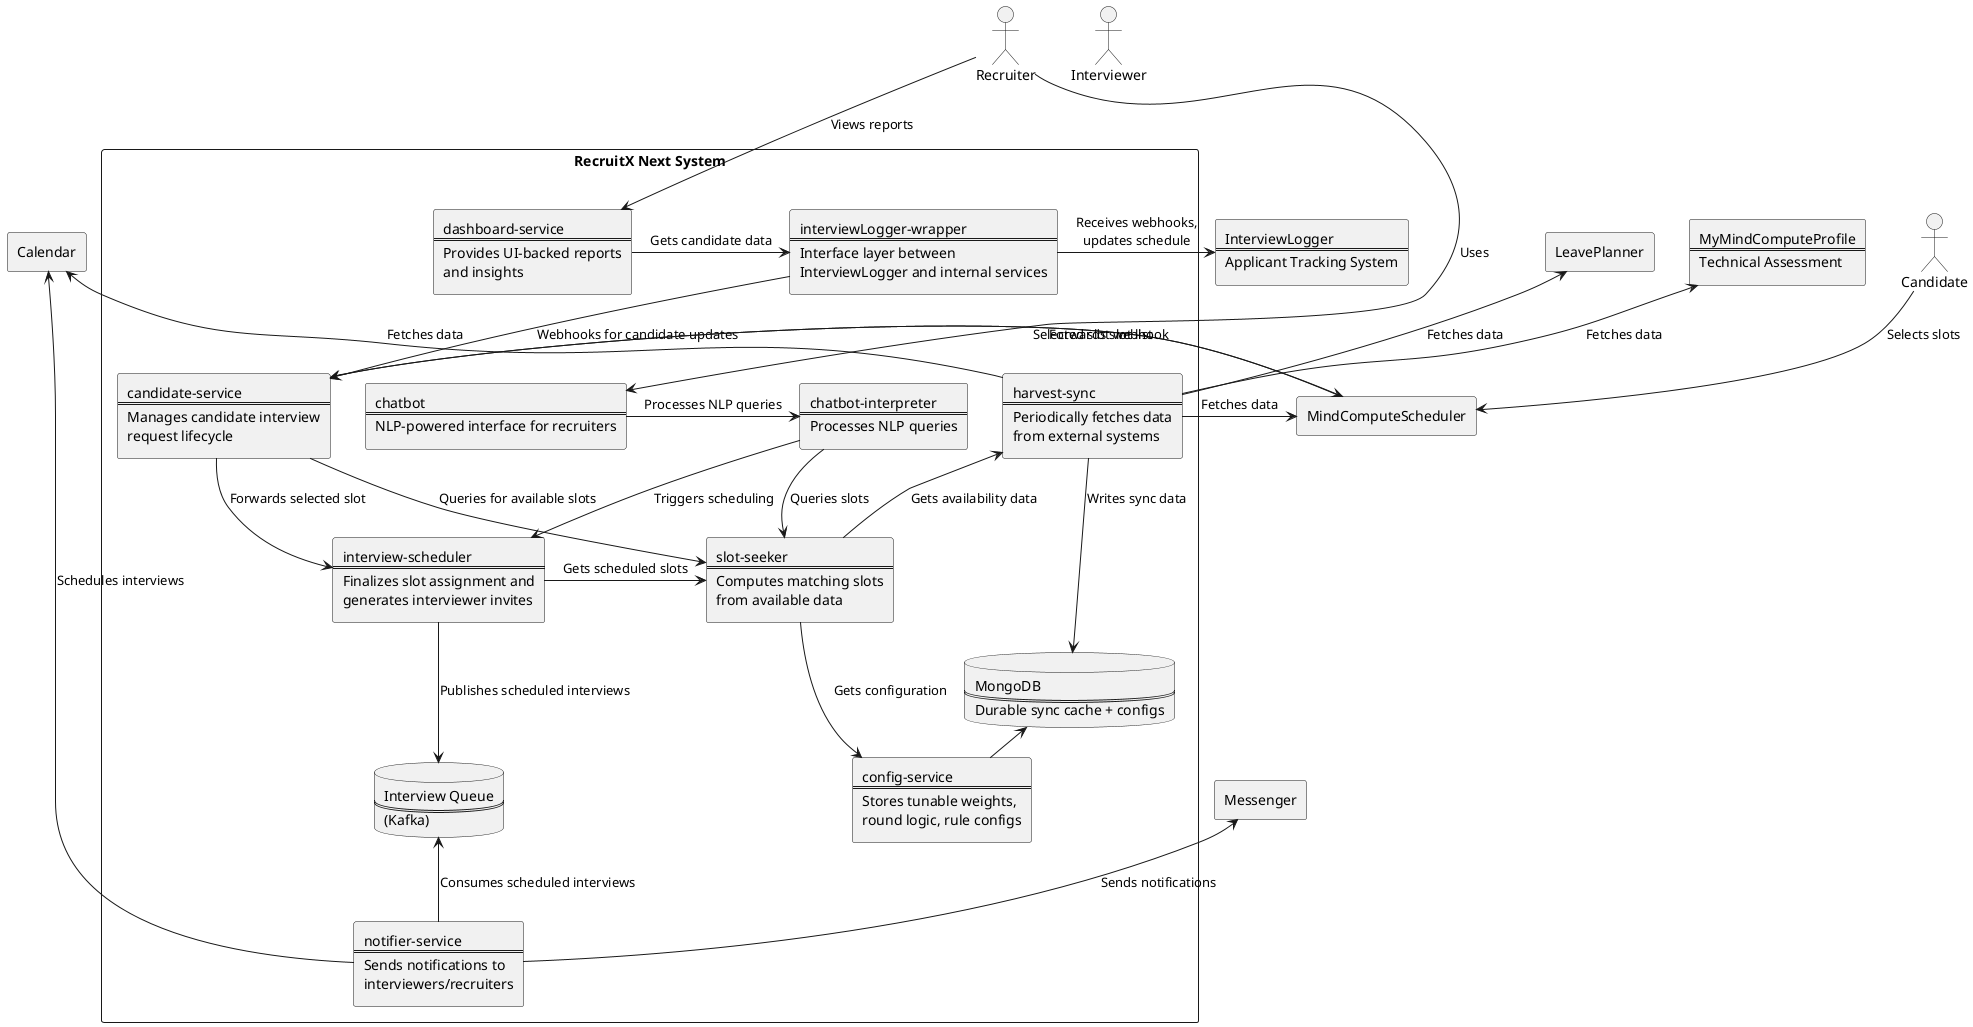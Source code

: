 @startuml
!define PERSON actor
!define SYSTEM_BOUNDARY rectangle
!define CONTAINER rectangle
!define EXTERNAL_SYSTEM rectangle
!define DATABASE database

' People
PERSON "Recruiter" as recruiter
PERSON "Candidate" as candidate
PERSON "Interviewer" as interviewer

' External Systems
EXTERNAL_SYSTEM "InterviewLogger\n==\nApplicant Tracking System" as interviewLogger
EXTERNAL_SYSTEM "MyMindComputeProfile\n==\nTechnical Assessment" as myMindComputeProfile
EXTERNAL_SYSTEM "LeavePlanner" as leavePlanner
EXTERNAL_SYSTEM "Calendar" as calendar
EXTERNAL_SYSTEM "MindComputeScheduler" as mindComputeScheduler
EXTERNAL_SYSTEM "Messenger" as Messenger

' System Boundary
SYSTEM_BOUNDARY "RecruitX Next System" as recruitXSystem {
  ' Microservices (Containers)
  CONTAINER "interviewLogger-wrapper\n==\nInterface layer between\nInterviewLogger and internal services" as interviewLoggerWrapper
  
  CONTAINER "candidate-service\n==\nManages candidate interview\nrequest lifecycle" as candidateService
  
  CONTAINER "slot-seeker\n==\nComputes matching slots\nfrom available data" as slotSeeker
  
  CONTAINER "interview-scheduler\n==\nFinalizes slot assignment and\ngenerates interviewer invites" as interviewScheduler
  
  CONTAINER "notifier-service\n==\nSends notifications to\ninterviewers/recruiters" as notifierService
  
  CONTAINER "chatbot\n==\nNLP-powered interface for recruiters" as chatbot
  
  CONTAINER "chatbot-interpreter\n==\nProcesses NLP queries" as chatbotInterpreter
  
  CONTAINER "dashboard-service\n==\nProvides UI-backed reports\nand insights" as dashboardService
  
  CONTAINER "harvest-sync\n==\nPeriodically fetches data\nfrom external systems" as harvestSync
  
  CONTAINER "config-service\n==\nStores tunable weights,\nround logic, rule configs" as configService
  
  ' Databases
  DATABASE "MongoDB\n==\nDurable sync cache + configs" as mongodb
  DATABASE "Interview Queue\n==\n(Kafka)" as interviewQueue
}

' External connections
recruiter -down-> chatbot : "Uses"
recruiter -down-> dashboardService : "Views reports"
candidate -down-> mindComputeScheduler : "Selects slots"
interviewLoggerWrapper -right-> interviewLogger : "Receives webhooks,\nupdates schedule"

' Connection to external systems
harvestSync -up-> myMindComputeProfile : "Fetches data"
harvestSync -up-> leavePlanner : "Fetches data"
harvestSync -up-> calendar : "Fetches data"
harvestSync -up-> mindComputeScheduler : "Fetches data"
notifierService -up-> Messenger : "Sends notifications"
notifierService -up-> calendar : "Schedules interviews"

' Internal connections
interviewLoggerWrapper -down-> candidateService : "Webhooks for candidate updates"
candidateService -right-> slotSeeker : "Queries for available slots"
candidateService -right-> mindComputeScheduler : "Forwards slot list"
mindComputeScheduler -left-> candidateService : "Selected slot webhook"
candidateService -down-> interviewScheduler : "Forwards selected slot"

slotSeeker -up-> harvestSync : "Gets availability data"
slotSeeker -down-> configService : "Gets configuration"
slotSeeker <-left- interviewScheduler : "Gets scheduled slots"

interviewScheduler -down-> interviewQueue : "Publishes scheduled interviews"
notifierService -up-> interviewQueue : "Consumes scheduled interviews"

chatbot -right-> chatbotInterpreter : "Processes NLP queries"
chatbotInterpreter -down-> slotSeeker : "Queries slots"
chatbotInterpreter -down-> interviewScheduler : "Triggers scheduling"

dashboardService -right-> interviewLoggerWrapper : "Gets candidate data"

harvestSync -down-> mongodb : "Writes sync data"
configService -left-> mongodb : "Stores/reads configuration"
@enduml